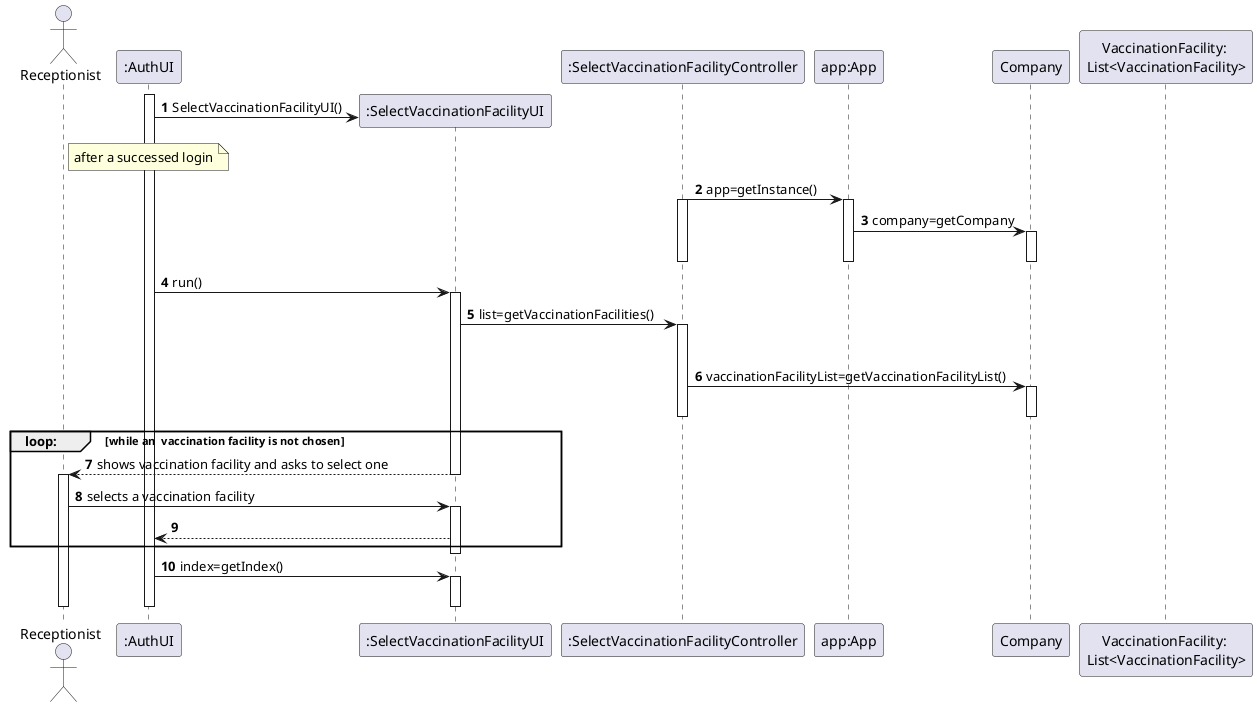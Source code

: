@startuml
'https://plantuml.com/sequence-diagram

autonumber

actor "Receptionist" as ACT
participant ":AuthUI" as AUTH
participant ":SelectVaccinationFacilityUI" as UI
    participant ":SelectVaccinationFacilityController" as  CTRL
    participant "app:App" as APP
    participant "Company" as COMP
    participant "VaccinationFacility: \nList<VaccinationFacility>"

    activate AUTH
    create UI
    AUTH->UI:SelectVaccinationFacilityUI()
    note over  AUTH
        after a successed login
        end note
    CTRL->APP:app=getInstance()
    activate CTRL
    activate APP
    APP->COMP:company=getCompany
    activate COMP
    deactivate COMP
    deactivate APP
    deactivate CTRL
    AUTH->UI:run()
    activate UI
    UI->CTRL:list=getVaccinationFacilities()
    activate CTRL
    deactivate APP
    CTRL->COMP:vaccinationFacilityList=getVaccinationFacilityList()
    activate COMP
    deactivate COMP
    deactivate CTRL
    group loop: [while an  vaccination facility is not chosen]
    UI-->ACT:shows vaccination facility and asks to select one
    deactivate UI
    activate ACT
    ACT->UI :selects a vaccination facility
    activate UI
    UI-->AUTH
    end
    deactivate UI
    AUTH->UI:index=getIndex()
    activate UI
    deactivate UI
    deactivate AUTH
    deactivate ACT


@enduml